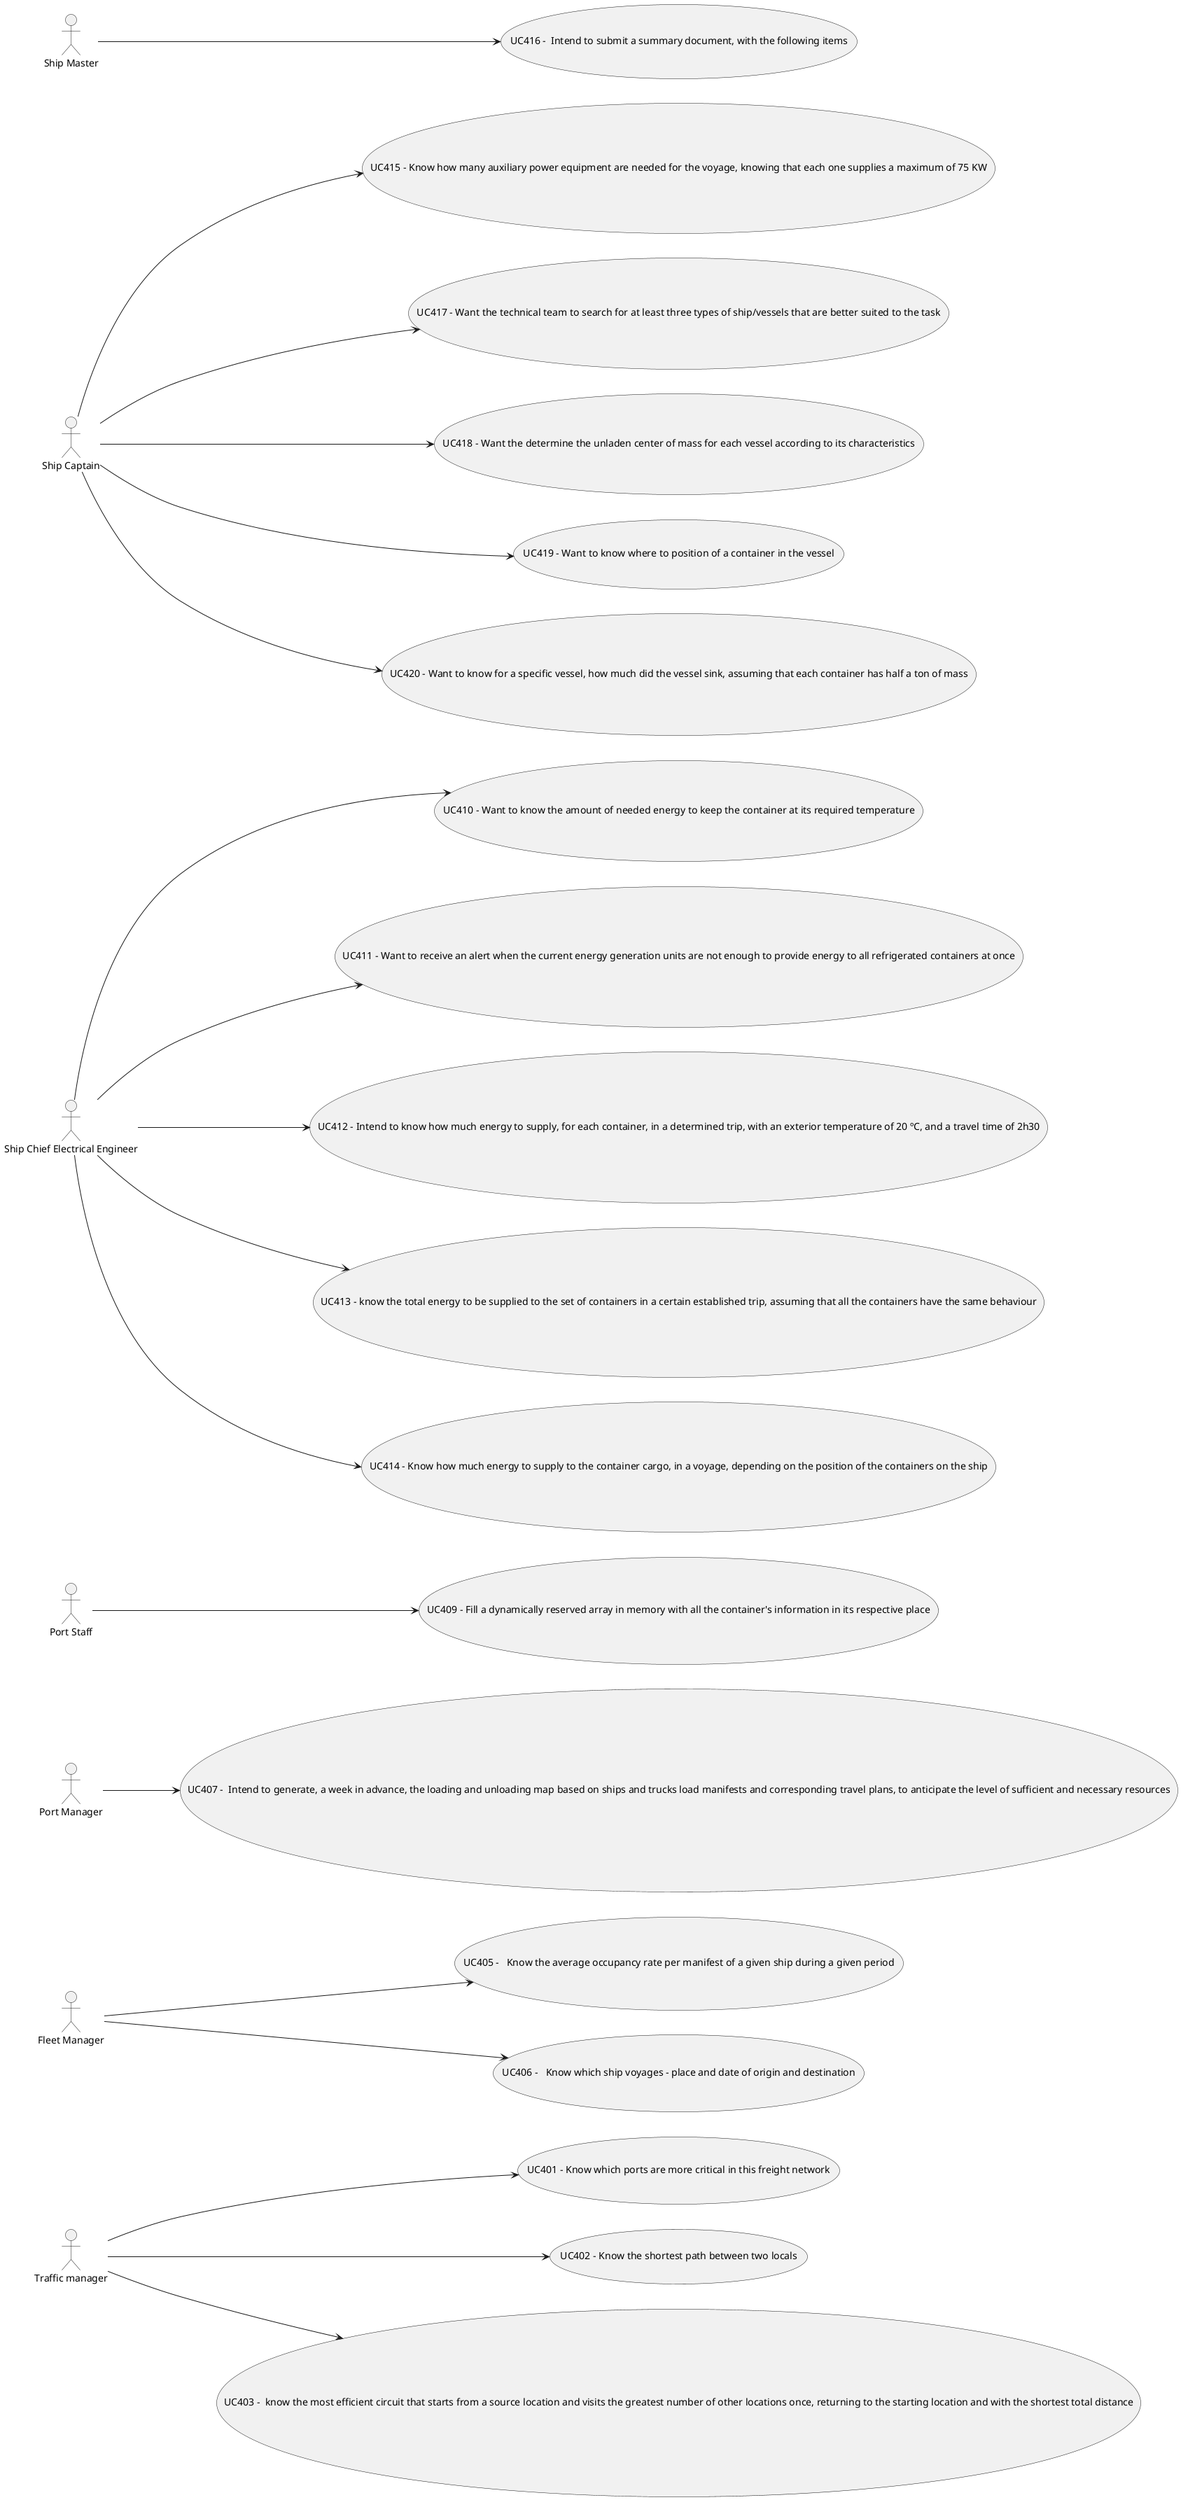 @startuml
left to right direction
:Traffic manager: --> (UC401 - Know which ports are more critical in this freight network)
:Traffic manager: --> (UC402 - Know the shortest path between two locals)
:Traffic manager: --> (UC403 -  know the most efficient circuit that starts from a source location and visits the greatest number of other locations once, returning to the starting location and with the shortest total distance)
:Fleet Manager: --> (UC405 -   Know the average occupancy rate per manifest of a given ship during a given period)
:Fleet Manager: --> (UC406 -   Know which ship voyages – place and date of origin and destination)
:Port Manager: --> (UC407 -  Intend to generate, a week in advance, the loading and unloading map based on ships and trucks load manifests and corresponding travel plans, to anticipate the level of sufficient and necessary resources)
:Port Staff: --> (UC409 - Fill a dynamically reserved array in memory with all the container's information in its respective place)
:Ship Chief Electrical Engineer: --> (UC410 - Want to know the amount of needed energy to keep the container at its required temperature)
:Ship Chief Electrical Engineer: --> (UC411 - Want to receive an alert when the current energy generation units are not enough to provide energy to all refrigerated containers at once)
:Ship Chief Electrical Engineer: --> (UC412 - Intend to know how much energy to supply, for each container, in a determined trip, with an exterior temperature of 20 ºC, and a travel time of 2h30)
:Ship Chief Electrical Engineer: --> (UC413 - know the total energy to be supplied to the set of containers in a certain established trip, assuming that all the containers have the same behaviour)
:Ship Chief Electrical Engineer: --> (UC414 - Know how much energy to supply to the container cargo, in a voyage, depending on the position of the containers on the ship)
:Ship Captain: --> (UC415 - Know how many auxiliary power equipment are needed for the voyage, knowing that each one supplies a maximum of 75 KW)
:Ship Master: --> (UC416 -  Intend to submit a summary document, with the following items)
:Ship Captain: --> (UC417 - Want the technical team to search for at least three types of ship/vessels that are better suited to the task)
:Ship Captain: --> (UC418 - Want the determine the unladen center of mass for each vessel according to its characteristics)
:Ship Captain: --> (UC419 - Want to know where to position of a container in the vessel)
:Ship Captain: --> (UC420 - Want to know for a specific vessel, how much did the vessel sink, assuming that each container has half a ton of mass)
@enduml